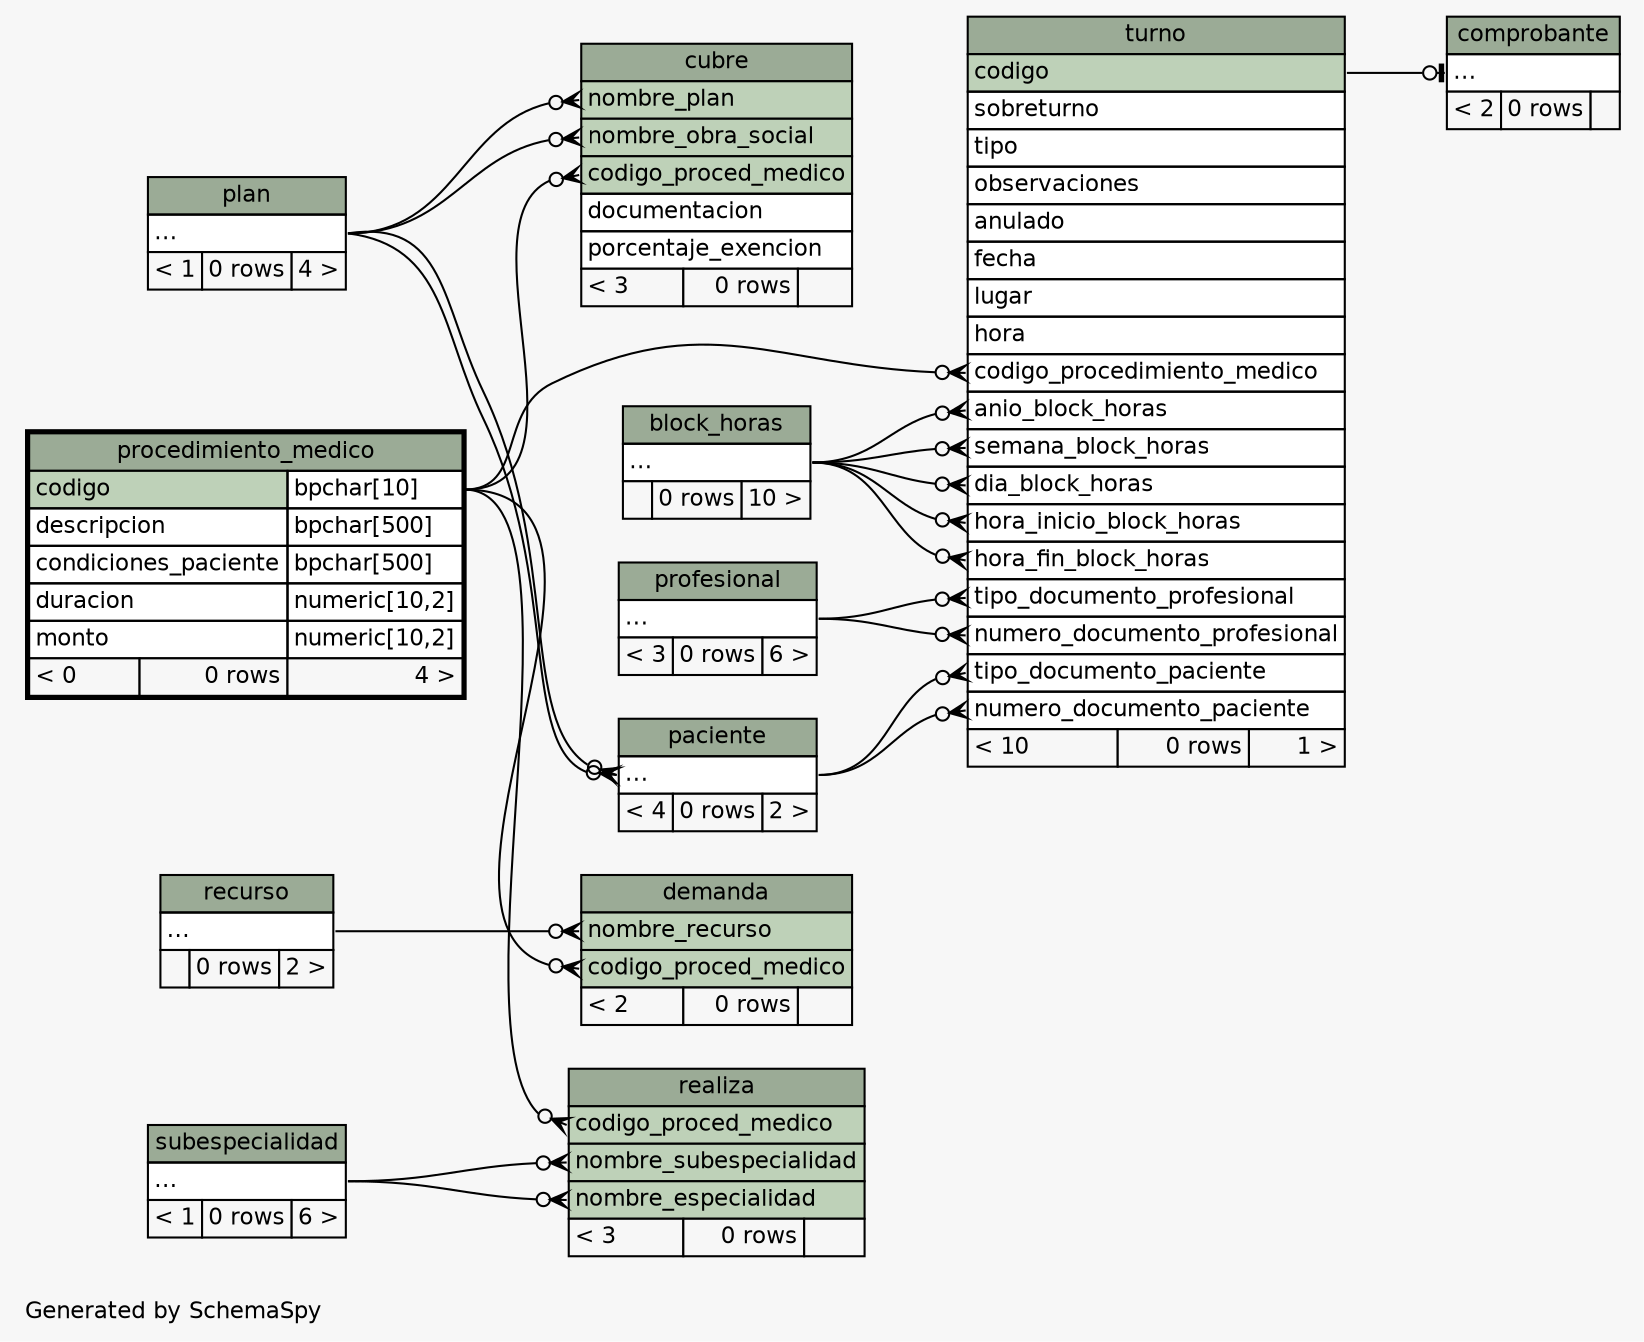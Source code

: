 // dot 2.26.3 on Linux 3.8.0-35-generic
// SchemaSpy rev 590
digraph "twoDegreesRelationshipsDiagram" {
  graph [
    rankdir="RL"
    bgcolor="#f7f7f7"
    label="\nGenerated by SchemaSpy"
    labeljust="l"
    nodesep="0.18"
    ranksep="0.46"
    fontname="Helvetica"
    fontsize="11"
  ];
  node [
    fontname="Helvetica"
    fontsize="11"
    shape="plaintext"
  ];
  edge [
    arrowsize="0.8"
  ];
  "comprobante":"elipses":w -> "turno":"codigo":e [arrowhead=none dir=back arrowtail=teeodot];
  "cubre":"codigo_proced_medico":w -> "procedimiento_medico":"codigo.type":e [arrowhead=none dir=back arrowtail=crowodot];
  "cubre":"nombre_obra_social":w -> "plan":"elipses":e [arrowhead=none dir=back arrowtail=crowodot];
  "cubre":"nombre_plan":w -> "plan":"elipses":e [arrowhead=none dir=back arrowtail=crowodot];
  "demanda":"codigo_proced_medico":w -> "procedimiento_medico":"codigo.type":e [arrowhead=none dir=back arrowtail=crowodot];
  "demanda":"nombre_recurso":w -> "recurso":"elipses":e [arrowhead=none dir=back arrowtail=crowodot];
  "paciente":"elipses":w -> "plan":"elipses":e [arrowhead=none dir=back arrowtail=crowodot];
  "paciente":"elipses":w -> "plan":"elipses":e [arrowhead=none dir=back arrowtail=crowodot];
  "realiza":"codigo_proced_medico":w -> "procedimiento_medico":"codigo.type":e [arrowhead=none dir=back arrowtail=crowodot];
  "realiza":"nombre_especialidad":w -> "subespecialidad":"elipses":e [arrowhead=none dir=back arrowtail=crowodot];
  "realiza":"nombre_subespecialidad":w -> "subespecialidad":"elipses":e [arrowhead=none dir=back arrowtail=crowodot];
  "turno":"anio_block_horas":w -> "block_horas":"elipses":e [arrowhead=none dir=back arrowtail=crowodot];
  "turno":"codigo_procedimiento_medico":w -> "procedimiento_medico":"codigo.type":e [arrowhead=none dir=back arrowtail=crowodot];
  "turno":"dia_block_horas":w -> "block_horas":"elipses":e [arrowhead=none dir=back arrowtail=crowodot];
  "turno":"hora_fin_block_horas":w -> "block_horas":"elipses":e [arrowhead=none dir=back arrowtail=crowodot];
  "turno":"hora_inicio_block_horas":w -> "block_horas":"elipses":e [arrowhead=none dir=back arrowtail=crowodot];
  "turno":"numero_documento_paciente":w -> "paciente":"elipses":e [arrowhead=none dir=back arrowtail=crowodot];
  "turno":"numero_documento_profesional":w -> "profesional":"elipses":e [arrowhead=none dir=back arrowtail=crowodot];
  "turno":"semana_block_horas":w -> "block_horas":"elipses":e [arrowhead=none dir=back arrowtail=crowodot];
  "turno":"tipo_documento_paciente":w -> "paciente":"elipses":e [arrowhead=none dir=back arrowtail=crowodot];
  "turno":"tipo_documento_profesional":w -> "profesional":"elipses":e [arrowhead=none dir=back arrowtail=crowodot];
  "block_horas" [
    label=<
    <TABLE BORDER="0" CELLBORDER="1" CELLSPACING="0" BGCOLOR="#ffffff">
      <TR><TD COLSPAN="3" BGCOLOR="#9bab96" ALIGN="CENTER">block_horas</TD></TR>
      <TR><TD PORT="elipses" COLSPAN="3" ALIGN="LEFT">...</TD></TR>
      <TR><TD ALIGN="LEFT" BGCOLOR="#f7f7f7">  </TD><TD ALIGN="RIGHT" BGCOLOR="#f7f7f7">0 rows</TD><TD ALIGN="RIGHT" BGCOLOR="#f7f7f7">10 &gt;</TD></TR>
    </TABLE>>
    URL="block_horas.html"
    tooltip="block_horas"
  ];
  "comprobante" [
    label=<
    <TABLE BORDER="0" CELLBORDER="1" CELLSPACING="0" BGCOLOR="#ffffff">
      <TR><TD COLSPAN="3" BGCOLOR="#9bab96" ALIGN="CENTER">comprobante</TD></TR>
      <TR><TD PORT="elipses" COLSPAN="3" ALIGN="LEFT">...</TD></TR>
      <TR><TD ALIGN="LEFT" BGCOLOR="#f7f7f7">&lt; 2</TD><TD ALIGN="RIGHT" BGCOLOR="#f7f7f7">0 rows</TD><TD ALIGN="RIGHT" BGCOLOR="#f7f7f7">  </TD></TR>
    </TABLE>>
    URL="comprobante.html"
    tooltip="comprobante"
  ];
  "cubre" [
    label=<
    <TABLE BORDER="0" CELLBORDER="1" CELLSPACING="0" BGCOLOR="#ffffff">
      <TR><TD COLSPAN="3" BGCOLOR="#9bab96" ALIGN="CENTER">cubre</TD></TR>
      <TR><TD PORT="nombre_plan" COLSPAN="3" BGCOLOR="#bed1b8" ALIGN="LEFT">nombre_plan</TD></TR>
      <TR><TD PORT="nombre_obra_social" COLSPAN="3" BGCOLOR="#bed1b8" ALIGN="LEFT">nombre_obra_social</TD></TR>
      <TR><TD PORT="codigo_proced_medico" COLSPAN="3" BGCOLOR="#bed1b8" ALIGN="LEFT">codigo_proced_medico</TD></TR>
      <TR><TD PORT="documentacion" COLSPAN="3" ALIGN="LEFT">documentacion</TD></TR>
      <TR><TD PORT="porcentaje_exencion" COLSPAN="3" ALIGN="LEFT">porcentaje_exencion</TD></TR>
      <TR><TD ALIGN="LEFT" BGCOLOR="#f7f7f7">&lt; 3</TD><TD ALIGN="RIGHT" BGCOLOR="#f7f7f7">0 rows</TD><TD ALIGN="RIGHT" BGCOLOR="#f7f7f7">  </TD></TR>
    </TABLE>>
    URL="cubre.html"
    tooltip="cubre"
  ];
  "demanda" [
    label=<
    <TABLE BORDER="0" CELLBORDER="1" CELLSPACING="0" BGCOLOR="#ffffff">
      <TR><TD COLSPAN="3" BGCOLOR="#9bab96" ALIGN="CENTER">demanda</TD></TR>
      <TR><TD PORT="nombre_recurso" COLSPAN="3" BGCOLOR="#bed1b8" ALIGN="LEFT">nombre_recurso</TD></TR>
      <TR><TD PORT="codigo_proced_medico" COLSPAN="3" BGCOLOR="#bed1b8" ALIGN="LEFT">codigo_proced_medico</TD></TR>
      <TR><TD ALIGN="LEFT" BGCOLOR="#f7f7f7">&lt; 2</TD><TD ALIGN="RIGHT" BGCOLOR="#f7f7f7">0 rows</TD><TD ALIGN="RIGHT" BGCOLOR="#f7f7f7">  </TD></TR>
    </TABLE>>
    URL="demanda.html"
    tooltip="demanda"
  ];
  "paciente" [
    label=<
    <TABLE BORDER="0" CELLBORDER="1" CELLSPACING="0" BGCOLOR="#ffffff">
      <TR><TD COLSPAN="3" BGCOLOR="#9bab96" ALIGN="CENTER">paciente</TD></TR>
      <TR><TD PORT="elipses" COLSPAN="3" ALIGN="LEFT">...</TD></TR>
      <TR><TD ALIGN="LEFT" BGCOLOR="#f7f7f7">&lt; 4</TD><TD ALIGN="RIGHT" BGCOLOR="#f7f7f7">0 rows</TD><TD ALIGN="RIGHT" BGCOLOR="#f7f7f7">2 &gt;</TD></TR>
    </TABLE>>
    URL="paciente.html"
    tooltip="paciente"
  ];
  "plan" [
    label=<
    <TABLE BORDER="0" CELLBORDER="1" CELLSPACING="0" BGCOLOR="#ffffff">
      <TR><TD COLSPAN="3" BGCOLOR="#9bab96" ALIGN="CENTER">plan</TD></TR>
      <TR><TD PORT="elipses" COLSPAN="3" ALIGN="LEFT">...</TD></TR>
      <TR><TD ALIGN="LEFT" BGCOLOR="#f7f7f7">&lt; 1</TD><TD ALIGN="RIGHT" BGCOLOR="#f7f7f7">0 rows</TD><TD ALIGN="RIGHT" BGCOLOR="#f7f7f7">4 &gt;</TD></TR>
    </TABLE>>
    URL="plan.html"
    tooltip="plan"
  ];
  "procedimiento_medico" [
    label=<
    <TABLE BORDER="2" CELLBORDER="1" CELLSPACING="0" BGCOLOR="#ffffff">
      <TR><TD COLSPAN="3" BGCOLOR="#9bab96" ALIGN="CENTER">procedimiento_medico</TD></TR>
      <TR><TD PORT="codigo" COLSPAN="2" BGCOLOR="#bed1b8" ALIGN="LEFT">codigo</TD><TD PORT="codigo.type" ALIGN="LEFT">bpchar[10]</TD></TR>
      <TR><TD PORT="descripcion" COLSPAN="2" ALIGN="LEFT">descripcion</TD><TD PORT="descripcion.type" ALIGN="LEFT">bpchar[500]</TD></TR>
      <TR><TD PORT="condiciones_paciente" COLSPAN="2" ALIGN="LEFT">condiciones_paciente</TD><TD PORT="condiciones_paciente.type" ALIGN="LEFT">bpchar[500]</TD></TR>
      <TR><TD PORT="duracion" COLSPAN="2" ALIGN="LEFT">duracion</TD><TD PORT="duracion.type" ALIGN="LEFT">numeric[10,2]</TD></TR>
      <TR><TD PORT="monto" COLSPAN="2" ALIGN="LEFT">monto</TD><TD PORT="monto.type" ALIGN="LEFT">numeric[10,2]</TD></TR>
      <TR><TD ALIGN="LEFT" BGCOLOR="#f7f7f7">&lt; 0</TD><TD ALIGN="RIGHT" BGCOLOR="#f7f7f7">0 rows</TD><TD ALIGN="RIGHT" BGCOLOR="#f7f7f7">4 &gt;</TD></TR>
    </TABLE>>
    URL="procedimiento_medico.html"
    tooltip="procedimiento_medico"
  ];
  "profesional" [
    label=<
    <TABLE BORDER="0" CELLBORDER="1" CELLSPACING="0" BGCOLOR="#ffffff">
      <TR><TD COLSPAN="3" BGCOLOR="#9bab96" ALIGN="CENTER">profesional</TD></TR>
      <TR><TD PORT="elipses" COLSPAN="3" ALIGN="LEFT">...</TD></TR>
      <TR><TD ALIGN="LEFT" BGCOLOR="#f7f7f7">&lt; 3</TD><TD ALIGN="RIGHT" BGCOLOR="#f7f7f7">0 rows</TD><TD ALIGN="RIGHT" BGCOLOR="#f7f7f7">6 &gt;</TD></TR>
    </TABLE>>
    URL="profesional.html"
    tooltip="profesional"
  ];
  "realiza" [
    label=<
    <TABLE BORDER="0" CELLBORDER="1" CELLSPACING="0" BGCOLOR="#ffffff">
      <TR><TD COLSPAN="3" BGCOLOR="#9bab96" ALIGN="CENTER">realiza</TD></TR>
      <TR><TD PORT="codigo_proced_medico" COLSPAN="3" BGCOLOR="#bed1b8" ALIGN="LEFT">codigo_proced_medico</TD></TR>
      <TR><TD PORT="nombre_subespecialidad" COLSPAN="3" BGCOLOR="#bed1b8" ALIGN="LEFT">nombre_subespecialidad</TD></TR>
      <TR><TD PORT="nombre_especialidad" COLSPAN="3" BGCOLOR="#bed1b8" ALIGN="LEFT">nombre_especialidad</TD></TR>
      <TR><TD ALIGN="LEFT" BGCOLOR="#f7f7f7">&lt; 3</TD><TD ALIGN="RIGHT" BGCOLOR="#f7f7f7">0 rows</TD><TD ALIGN="RIGHT" BGCOLOR="#f7f7f7">  </TD></TR>
    </TABLE>>
    URL="realiza.html"
    tooltip="realiza"
  ];
  "recurso" [
    label=<
    <TABLE BORDER="0" CELLBORDER="1" CELLSPACING="0" BGCOLOR="#ffffff">
      <TR><TD COLSPAN="3" BGCOLOR="#9bab96" ALIGN="CENTER">recurso</TD></TR>
      <TR><TD PORT="elipses" COLSPAN="3" ALIGN="LEFT">...</TD></TR>
      <TR><TD ALIGN="LEFT" BGCOLOR="#f7f7f7">  </TD><TD ALIGN="RIGHT" BGCOLOR="#f7f7f7">0 rows</TD><TD ALIGN="RIGHT" BGCOLOR="#f7f7f7">2 &gt;</TD></TR>
    </TABLE>>
    URL="recurso.html"
    tooltip="recurso"
  ];
  "subespecialidad" [
    label=<
    <TABLE BORDER="0" CELLBORDER="1" CELLSPACING="0" BGCOLOR="#ffffff">
      <TR><TD COLSPAN="3" BGCOLOR="#9bab96" ALIGN="CENTER">subespecialidad</TD></TR>
      <TR><TD PORT="elipses" COLSPAN="3" ALIGN="LEFT">...</TD></TR>
      <TR><TD ALIGN="LEFT" BGCOLOR="#f7f7f7">&lt; 1</TD><TD ALIGN="RIGHT" BGCOLOR="#f7f7f7">0 rows</TD><TD ALIGN="RIGHT" BGCOLOR="#f7f7f7">6 &gt;</TD></TR>
    </TABLE>>
    URL="subespecialidad.html"
    tooltip="subespecialidad"
  ];
  "turno" [
    label=<
    <TABLE BORDER="0" CELLBORDER="1" CELLSPACING="0" BGCOLOR="#ffffff">
      <TR><TD COLSPAN="3" BGCOLOR="#9bab96" ALIGN="CENTER">turno</TD></TR>
      <TR><TD PORT="codigo" COLSPAN="3" BGCOLOR="#bed1b8" ALIGN="LEFT">codigo</TD></TR>
      <TR><TD PORT="sobreturno" COLSPAN="3" ALIGN="LEFT">sobreturno</TD></TR>
      <TR><TD PORT="tipo" COLSPAN="3" ALIGN="LEFT">tipo</TD></TR>
      <TR><TD PORT="observaciones" COLSPAN="3" ALIGN="LEFT">observaciones</TD></TR>
      <TR><TD PORT="anulado" COLSPAN="3" ALIGN="LEFT">anulado</TD></TR>
      <TR><TD PORT="fecha" COLSPAN="3" ALIGN="LEFT">fecha</TD></TR>
      <TR><TD PORT="lugar" COLSPAN="3" ALIGN="LEFT">lugar</TD></TR>
      <TR><TD PORT="hora" COLSPAN="3" ALIGN="LEFT">hora</TD></TR>
      <TR><TD PORT="codigo_procedimiento_medico" COLSPAN="3" ALIGN="LEFT">codigo_procedimiento_medico</TD></TR>
      <TR><TD PORT="anio_block_horas" COLSPAN="3" ALIGN="LEFT">anio_block_horas</TD></TR>
      <TR><TD PORT="semana_block_horas" COLSPAN="3" ALIGN="LEFT">semana_block_horas</TD></TR>
      <TR><TD PORT="dia_block_horas" COLSPAN="3" ALIGN="LEFT">dia_block_horas</TD></TR>
      <TR><TD PORT="hora_inicio_block_horas" COLSPAN="3" ALIGN="LEFT">hora_inicio_block_horas</TD></TR>
      <TR><TD PORT="hora_fin_block_horas" COLSPAN="3" ALIGN="LEFT">hora_fin_block_horas</TD></TR>
      <TR><TD PORT="tipo_documento_profesional" COLSPAN="3" ALIGN="LEFT">tipo_documento_profesional</TD></TR>
      <TR><TD PORT="numero_documento_profesional" COLSPAN="3" ALIGN="LEFT">numero_documento_profesional</TD></TR>
      <TR><TD PORT="tipo_documento_paciente" COLSPAN="3" ALIGN="LEFT">tipo_documento_paciente</TD></TR>
      <TR><TD PORT="numero_documento_paciente" COLSPAN="3" ALIGN="LEFT">numero_documento_paciente</TD></TR>
      <TR><TD ALIGN="LEFT" BGCOLOR="#f7f7f7">&lt; 10</TD><TD ALIGN="RIGHT" BGCOLOR="#f7f7f7">0 rows</TD><TD ALIGN="RIGHT" BGCOLOR="#f7f7f7">1 &gt;</TD></TR>
    </TABLE>>
    URL="turno.html"
    tooltip="turno"
  ];
}
